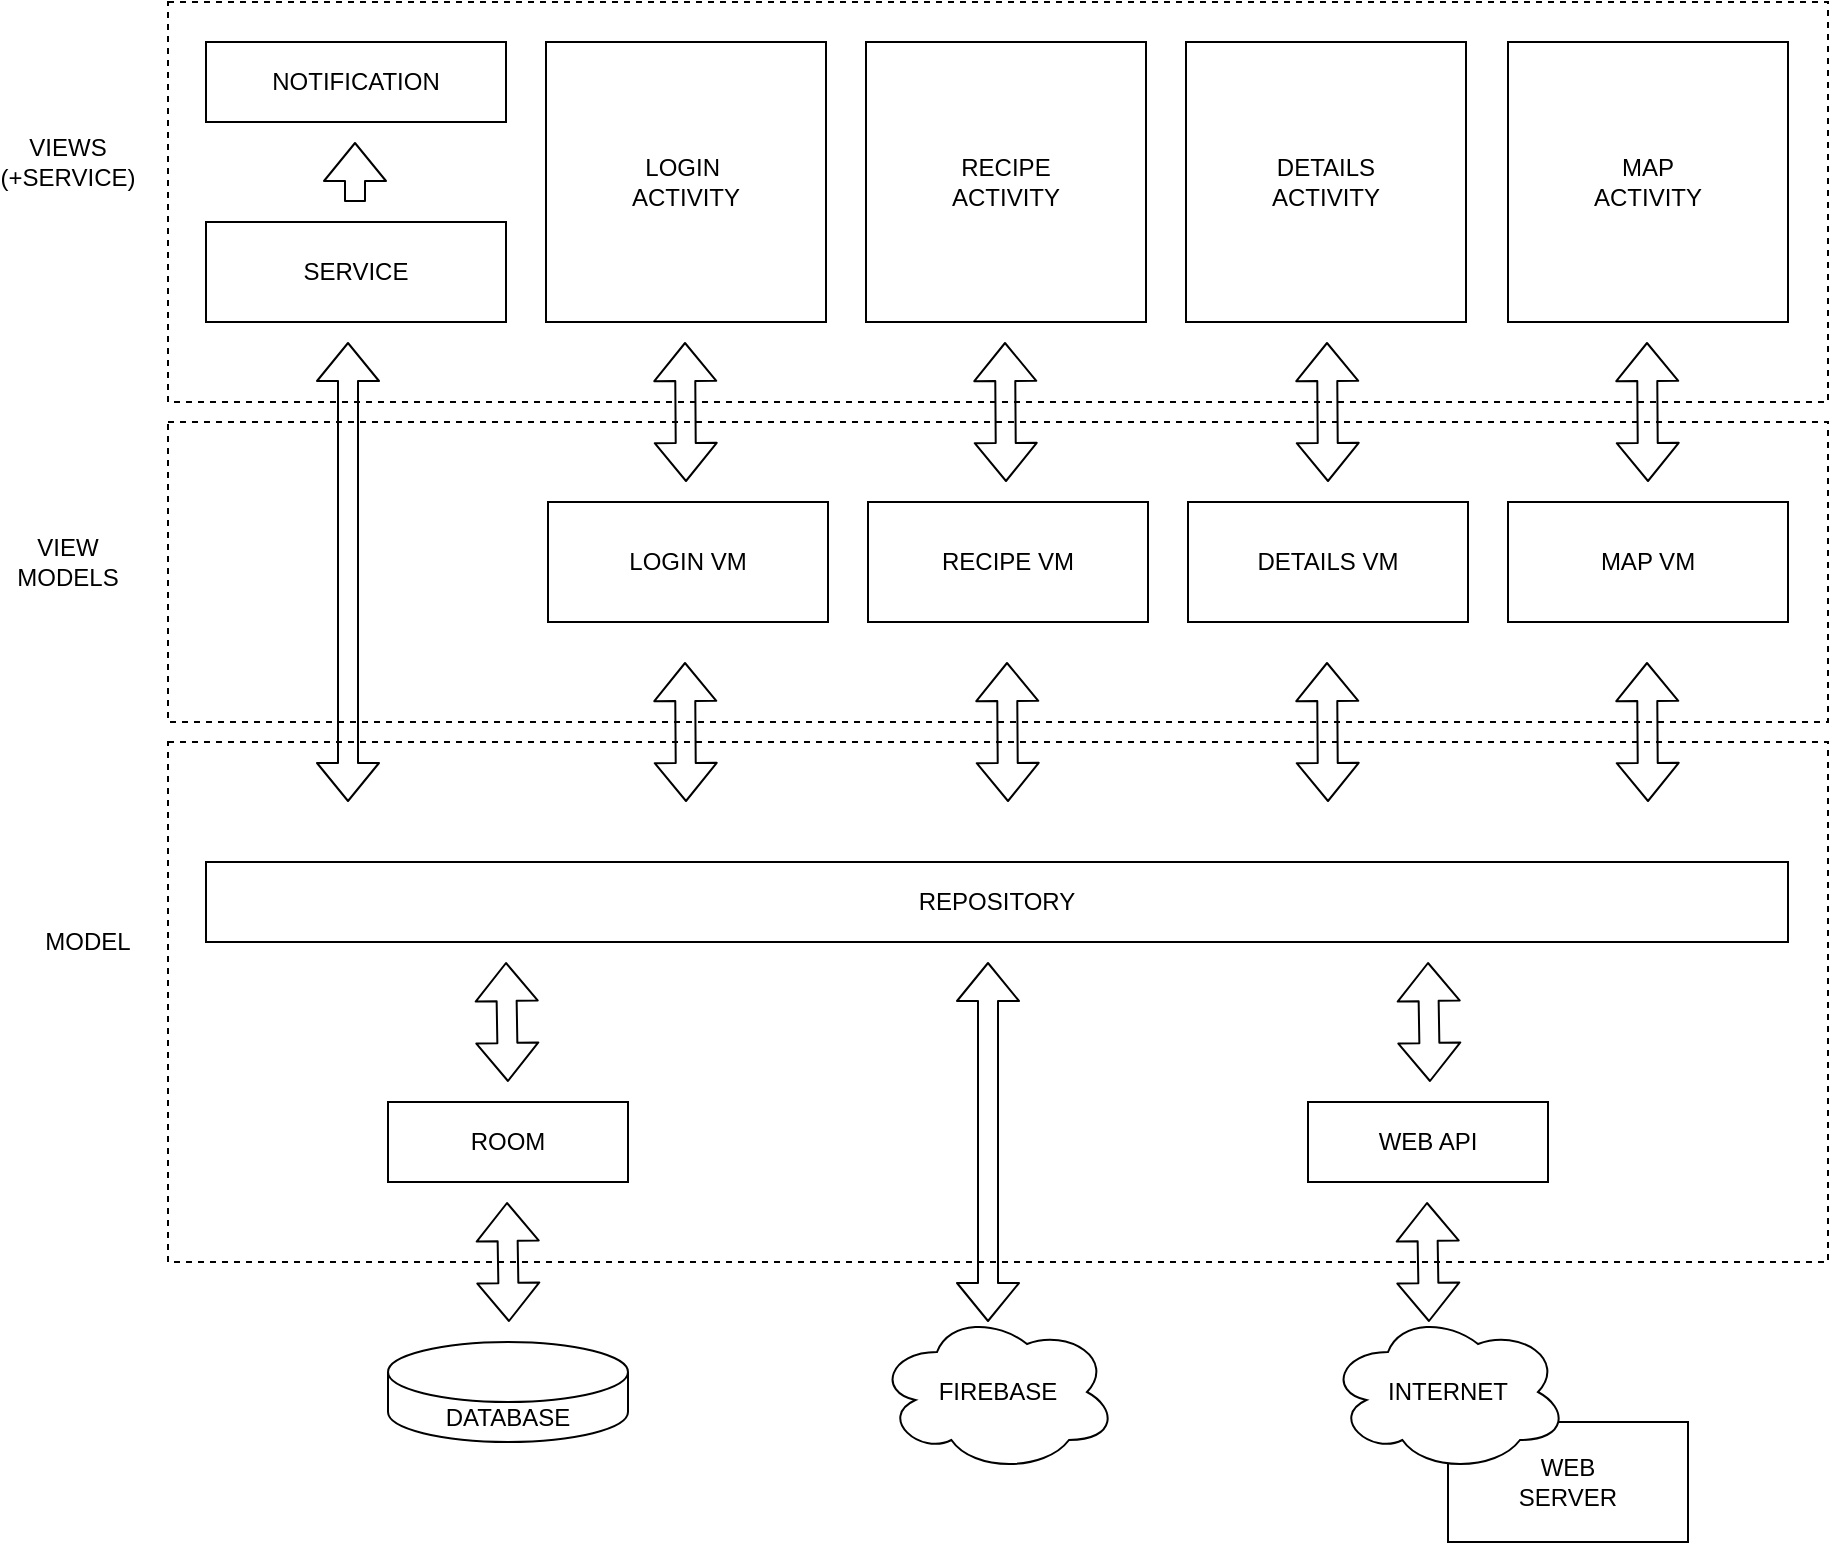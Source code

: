 <mxfile version="14.5.10" type="github">
  <diagram id="C5RBs43oDa-KdzZeNtuy" name="Page-1">
    <mxGraphModel dx="1289" dy="762" grid="1" gridSize="10" guides="1" tooltips="1" connect="1" arrows="1" fold="1" page="1" pageScale="1" pageWidth="827" pageHeight="1169" math="0" shadow="0">
      <root>
        <mxCell id="WIyWlLk6GJQsqaUBKTNV-0" />
        <mxCell id="WIyWlLk6GJQsqaUBKTNV-1" parent="WIyWlLk6GJQsqaUBKTNV-0" />
        <mxCell id="tFHmv6YJ7B7vkWNUSLFC-40" value="WEB&lt;br&gt;SERVER" style="rounded=0;whiteSpace=wrap;html=1;fillColor=none;" vertex="1" parent="WIyWlLk6GJQsqaUBKTNV-1">
          <mxGeometry x="730" y="760" width="120" height="60" as="geometry" />
        </mxCell>
        <mxCell id="tFHmv6YJ7B7vkWNUSLFC-0" value="NOTIFICATION" style="rounded=0;whiteSpace=wrap;html=1;" vertex="1" parent="WIyWlLk6GJQsqaUBKTNV-1">
          <mxGeometry x="109" y="70" width="150" height="40" as="geometry" />
        </mxCell>
        <mxCell id="tFHmv6YJ7B7vkWNUSLFC-1" value="SERVICE" style="rounded=0;whiteSpace=wrap;html=1;" vertex="1" parent="WIyWlLk6GJQsqaUBKTNV-1">
          <mxGeometry x="109" y="160" width="150" height="50" as="geometry" />
        </mxCell>
        <mxCell id="tFHmv6YJ7B7vkWNUSLFC-2" value="" style="shape=flexArrow;endArrow=classic;html=1;" edge="1" parent="WIyWlLk6GJQsqaUBKTNV-1">
          <mxGeometry width="50" height="50" relative="1" as="geometry">
            <mxPoint x="183.5" y="150" as="sourcePoint" />
            <mxPoint x="183.5" y="120" as="targetPoint" />
          </mxGeometry>
        </mxCell>
        <mxCell id="tFHmv6YJ7B7vkWNUSLFC-3" value="LOGIN&amp;nbsp;&lt;br&gt;ACTIVITY" style="whiteSpace=wrap;html=1;aspect=fixed;" vertex="1" parent="WIyWlLk6GJQsqaUBKTNV-1">
          <mxGeometry x="279" y="70" width="140" height="140" as="geometry" />
        </mxCell>
        <mxCell id="tFHmv6YJ7B7vkWNUSLFC-4" value="RECIPE&lt;br&gt;ACTIVITY" style="whiteSpace=wrap;html=1;aspect=fixed;" vertex="1" parent="WIyWlLk6GJQsqaUBKTNV-1">
          <mxGeometry x="439" y="70" width="140" height="140" as="geometry" />
        </mxCell>
        <mxCell id="tFHmv6YJ7B7vkWNUSLFC-5" value="DETAILS&lt;br&gt;ACTIVITY" style="whiteSpace=wrap;html=1;aspect=fixed;" vertex="1" parent="WIyWlLk6GJQsqaUBKTNV-1">
          <mxGeometry x="599" y="70" width="140" height="140" as="geometry" />
        </mxCell>
        <mxCell id="tFHmv6YJ7B7vkWNUSLFC-6" value="MAP&lt;br&gt;ACTIVITY" style="whiteSpace=wrap;html=1;aspect=fixed;" vertex="1" parent="WIyWlLk6GJQsqaUBKTNV-1">
          <mxGeometry x="760" y="70" width="140" height="140" as="geometry" />
        </mxCell>
        <mxCell id="tFHmv6YJ7B7vkWNUSLFC-8" value="" style="rounded=0;whiteSpace=wrap;html=1;fillColor=none;dashed=1;" vertex="1" parent="WIyWlLk6GJQsqaUBKTNV-1">
          <mxGeometry x="90" y="50" width="830" height="200" as="geometry" />
        </mxCell>
        <mxCell id="tFHmv6YJ7B7vkWNUSLFC-9" value="VIEWS&lt;br&gt;(+SERVICE)" style="text;html=1;strokeColor=none;fillColor=none;align=center;verticalAlign=middle;whiteSpace=wrap;rounded=0;dashed=1;" vertex="1" parent="WIyWlLk6GJQsqaUBKTNV-1">
          <mxGeometry x="20" y="120" width="40" height="20" as="geometry" />
        </mxCell>
        <mxCell id="tFHmv6YJ7B7vkWNUSLFC-10" value="VIEW&lt;br&gt;MODELS" style="text;html=1;strokeColor=none;fillColor=none;align=center;verticalAlign=middle;whiteSpace=wrap;rounded=0;dashed=1;" vertex="1" parent="WIyWlLk6GJQsqaUBKTNV-1">
          <mxGeometry x="20" y="320" width="40" height="20" as="geometry" />
        </mxCell>
        <mxCell id="tFHmv6YJ7B7vkWNUSLFC-11" value="MODEL" style="text;html=1;strokeColor=none;fillColor=none;align=center;verticalAlign=middle;whiteSpace=wrap;rounded=0;dashed=1;" vertex="1" parent="WIyWlLk6GJQsqaUBKTNV-1">
          <mxGeometry x="30" y="510" width="40" height="20" as="geometry" />
        </mxCell>
        <mxCell id="tFHmv6YJ7B7vkWNUSLFC-12" value="" style="rounded=0;whiteSpace=wrap;html=1;fillColor=none;dashed=1;" vertex="1" parent="WIyWlLk6GJQsqaUBKTNV-1">
          <mxGeometry x="90" y="260" width="830" height="150" as="geometry" />
        </mxCell>
        <mxCell id="tFHmv6YJ7B7vkWNUSLFC-13" value="" style="rounded=0;whiteSpace=wrap;html=1;fillColor=none;dashed=1;" vertex="1" parent="WIyWlLk6GJQsqaUBKTNV-1">
          <mxGeometry x="90" y="420" width="830" height="260" as="geometry" />
        </mxCell>
        <mxCell id="tFHmv6YJ7B7vkWNUSLFC-16" value="LOGIN VM" style="rounded=0;whiteSpace=wrap;html=1;fillColor=none;" vertex="1" parent="WIyWlLk6GJQsqaUBKTNV-1">
          <mxGeometry x="280" y="300" width="140" height="60" as="geometry" />
        </mxCell>
        <mxCell id="tFHmv6YJ7B7vkWNUSLFC-17" value="DETAILS VM" style="rounded=0;whiteSpace=wrap;html=1;fillColor=none;" vertex="1" parent="WIyWlLk6GJQsqaUBKTNV-1">
          <mxGeometry x="600" y="300" width="140" height="60" as="geometry" />
        </mxCell>
        <mxCell id="tFHmv6YJ7B7vkWNUSLFC-18" value="MAP VM" style="rounded=0;whiteSpace=wrap;html=1;fillColor=none;" vertex="1" parent="WIyWlLk6GJQsqaUBKTNV-1">
          <mxGeometry x="760" y="300" width="140" height="60" as="geometry" />
        </mxCell>
        <mxCell id="tFHmv6YJ7B7vkWNUSLFC-19" value="RECIPE VM" style="rounded=0;whiteSpace=wrap;html=1;fillColor=none;" vertex="1" parent="WIyWlLk6GJQsqaUBKTNV-1">
          <mxGeometry x="440" y="300" width="140" height="60" as="geometry" />
        </mxCell>
        <mxCell id="tFHmv6YJ7B7vkWNUSLFC-20" value="" style="shape=flexArrow;endArrow=classic;startArrow=classic;html=1;" edge="1" parent="WIyWlLk6GJQsqaUBKTNV-1">
          <mxGeometry width="50" height="50" relative="1" as="geometry">
            <mxPoint x="180" y="220" as="sourcePoint" />
            <mxPoint x="180" y="450" as="targetPoint" />
          </mxGeometry>
        </mxCell>
        <mxCell id="tFHmv6YJ7B7vkWNUSLFC-21" value="" style="shape=flexArrow;endArrow=classic;startArrow=classic;html=1;" edge="1" parent="WIyWlLk6GJQsqaUBKTNV-1">
          <mxGeometry width="50" height="50" relative="1" as="geometry">
            <mxPoint x="348.5" y="220" as="sourcePoint" />
            <mxPoint x="349" y="290" as="targetPoint" />
          </mxGeometry>
        </mxCell>
        <mxCell id="tFHmv6YJ7B7vkWNUSLFC-25" value="" style="shape=flexArrow;endArrow=classic;startArrow=classic;html=1;" edge="1" parent="WIyWlLk6GJQsqaUBKTNV-1">
          <mxGeometry width="50" height="50" relative="1" as="geometry">
            <mxPoint x="508.5" y="220" as="sourcePoint" />
            <mxPoint x="509" y="290" as="targetPoint" />
          </mxGeometry>
        </mxCell>
        <mxCell id="tFHmv6YJ7B7vkWNUSLFC-26" value="" style="shape=flexArrow;endArrow=classic;startArrow=classic;html=1;" edge="1" parent="WIyWlLk6GJQsqaUBKTNV-1">
          <mxGeometry width="50" height="50" relative="1" as="geometry">
            <mxPoint x="669.5" y="220" as="sourcePoint" />
            <mxPoint x="670" y="290" as="targetPoint" />
          </mxGeometry>
        </mxCell>
        <mxCell id="tFHmv6YJ7B7vkWNUSLFC-27" value="" style="shape=flexArrow;endArrow=classic;startArrow=classic;html=1;" edge="1" parent="WIyWlLk6GJQsqaUBKTNV-1">
          <mxGeometry width="50" height="50" relative="1" as="geometry">
            <mxPoint x="829.5" y="220" as="sourcePoint" />
            <mxPoint x="830" y="290" as="targetPoint" />
          </mxGeometry>
        </mxCell>
        <mxCell id="tFHmv6YJ7B7vkWNUSLFC-29" value="" style="shape=flexArrow;endArrow=classic;startArrow=classic;html=1;" edge="1" parent="WIyWlLk6GJQsqaUBKTNV-1">
          <mxGeometry width="50" height="50" relative="1" as="geometry">
            <mxPoint x="348.5" y="380" as="sourcePoint" />
            <mxPoint x="349" y="450" as="targetPoint" />
          </mxGeometry>
        </mxCell>
        <mxCell id="tFHmv6YJ7B7vkWNUSLFC-30" value="" style="shape=flexArrow;endArrow=classic;startArrow=classic;html=1;" edge="1" parent="WIyWlLk6GJQsqaUBKTNV-1">
          <mxGeometry width="50" height="50" relative="1" as="geometry">
            <mxPoint x="509.5" y="380" as="sourcePoint" />
            <mxPoint x="510" y="450" as="targetPoint" />
          </mxGeometry>
        </mxCell>
        <mxCell id="tFHmv6YJ7B7vkWNUSLFC-31" value="" style="shape=flexArrow;endArrow=classic;startArrow=classic;html=1;" edge="1" parent="WIyWlLk6GJQsqaUBKTNV-1">
          <mxGeometry width="50" height="50" relative="1" as="geometry">
            <mxPoint x="669.5" y="380" as="sourcePoint" />
            <mxPoint x="670" y="450" as="targetPoint" />
          </mxGeometry>
        </mxCell>
        <mxCell id="tFHmv6YJ7B7vkWNUSLFC-32" value="" style="shape=flexArrow;endArrow=classic;startArrow=classic;html=1;" edge="1" parent="WIyWlLk6GJQsqaUBKTNV-1">
          <mxGeometry width="50" height="50" relative="1" as="geometry">
            <mxPoint x="829.5" y="380" as="sourcePoint" />
            <mxPoint x="830" y="450" as="targetPoint" />
          </mxGeometry>
        </mxCell>
        <mxCell id="tFHmv6YJ7B7vkWNUSLFC-33" value="REPOSITORY" style="rounded=0;whiteSpace=wrap;html=1;fillColor=none;" vertex="1" parent="WIyWlLk6GJQsqaUBKTNV-1">
          <mxGeometry x="109" y="480" width="791" height="40" as="geometry" />
        </mxCell>
        <mxCell id="tFHmv6YJ7B7vkWNUSLFC-34" value="" style="shape=flexArrow;endArrow=classic;startArrow=classic;html=1;" edge="1" parent="WIyWlLk6GJQsqaUBKTNV-1">
          <mxGeometry width="50" height="50" relative="1" as="geometry">
            <mxPoint x="259" y="530" as="sourcePoint" />
            <mxPoint x="260" y="590" as="targetPoint" />
          </mxGeometry>
        </mxCell>
        <mxCell id="tFHmv6YJ7B7vkWNUSLFC-35" value="" style="shape=flexArrow;endArrow=classic;startArrow=classic;html=1;" edge="1" parent="WIyWlLk6GJQsqaUBKTNV-1">
          <mxGeometry width="50" height="50" relative="1" as="geometry">
            <mxPoint x="720" y="530" as="sourcePoint" />
            <mxPoint x="721" y="590" as="targetPoint" />
          </mxGeometry>
        </mxCell>
        <mxCell id="tFHmv6YJ7B7vkWNUSLFC-36" value="ROOM" style="rounded=0;whiteSpace=wrap;html=1;fillColor=none;" vertex="1" parent="WIyWlLk6GJQsqaUBKTNV-1">
          <mxGeometry x="200" y="600" width="120" height="40" as="geometry" />
        </mxCell>
        <mxCell id="tFHmv6YJ7B7vkWNUSLFC-37" value="WEB API" style="rounded=0;whiteSpace=wrap;html=1;fillColor=none;" vertex="1" parent="WIyWlLk6GJQsqaUBKTNV-1">
          <mxGeometry x="660" y="600" width="120" height="40" as="geometry" />
        </mxCell>
        <mxCell id="tFHmv6YJ7B7vkWNUSLFC-38" value="DATABASE" style="shape=cylinder3;whiteSpace=wrap;html=1;boundedLbl=1;backgroundOutline=1;size=15;fillColor=none;" vertex="1" parent="WIyWlLk6GJQsqaUBKTNV-1">
          <mxGeometry x="200" y="720" width="120" height="50" as="geometry" />
        </mxCell>
        <mxCell id="tFHmv6YJ7B7vkWNUSLFC-39" value="INTERNET" style="ellipse;shape=cloud;whiteSpace=wrap;html=1;" vertex="1" parent="WIyWlLk6GJQsqaUBKTNV-1">
          <mxGeometry x="670" y="705" width="120" height="80" as="geometry" />
        </mxCell>
        <mxCell id="tFHmv6YJ7B7vkWNUSLFC-41" value="" style="shape=flexArrow;endArrow=classic;startArrow=classic;html=1;" edge="1" parent="WIyWlLk6GJQsqaUBKTNV-1">
          <mxGeometry width="50" height="50" relative="1" as="geometry">
            <mxPoint x="259.5" y="650" as="sourcePoint" />
            <mxPoint x="260.5" y="710" as="targetPoint" />
          </mxGeometry>
        </mxCell>
        <mxCell id="tFHmv6YJ7B7vkWNUSLFC-42" value="" style="shape=flexArrow;endArrow=classic;startArrow=classic;html=1;" edge="1" parent="WIyWlLk6GJQsqaUBKTNV-1">
          <mxGeometry width="50" height="50" relative="1" as="geometry">
            <mxPoint x="719.5" y="650" as="sourcePoint" />
            <mxPoint x="720.5" y="710" as="targetPoint" />
          </mxGeometry>
        </mxCell>
        <mxCell id="tFHmv6YJ7B7vkWNUSLFC-44" value="FIREBASE" style="ellipse;shape=cloud;whiteSpace=wrap;html=1;fillColor=#ffffff;" vertex="1" parent="WIyWlLk6GJQsqaUBKTNV-1">
          <mxGeometry x="444.5" y="705" width="120" height="80" as="geometry" />
        </mxCell>
        <mxCell id="tFHmv6YJ7B7vkWNUSLFC-45" value="" style="shape=flexArrow;endArrow=classic;startArrow=classic;html=1;" edge="1" parent="WIyWlLk6GJQsqaUBKTNV-1">
          <mxGeometry width="50" height="50" relative="1" as="geometry">
            <mxPoint x="500" y="530" as="sourcePoint" />
            <mxPoint x="500" y="710" as="targetPoint" />
          </mxGeometry>
        </mxCell>
      </root>
    </mxGraphModel>
  </diagram>
</mxfile>
